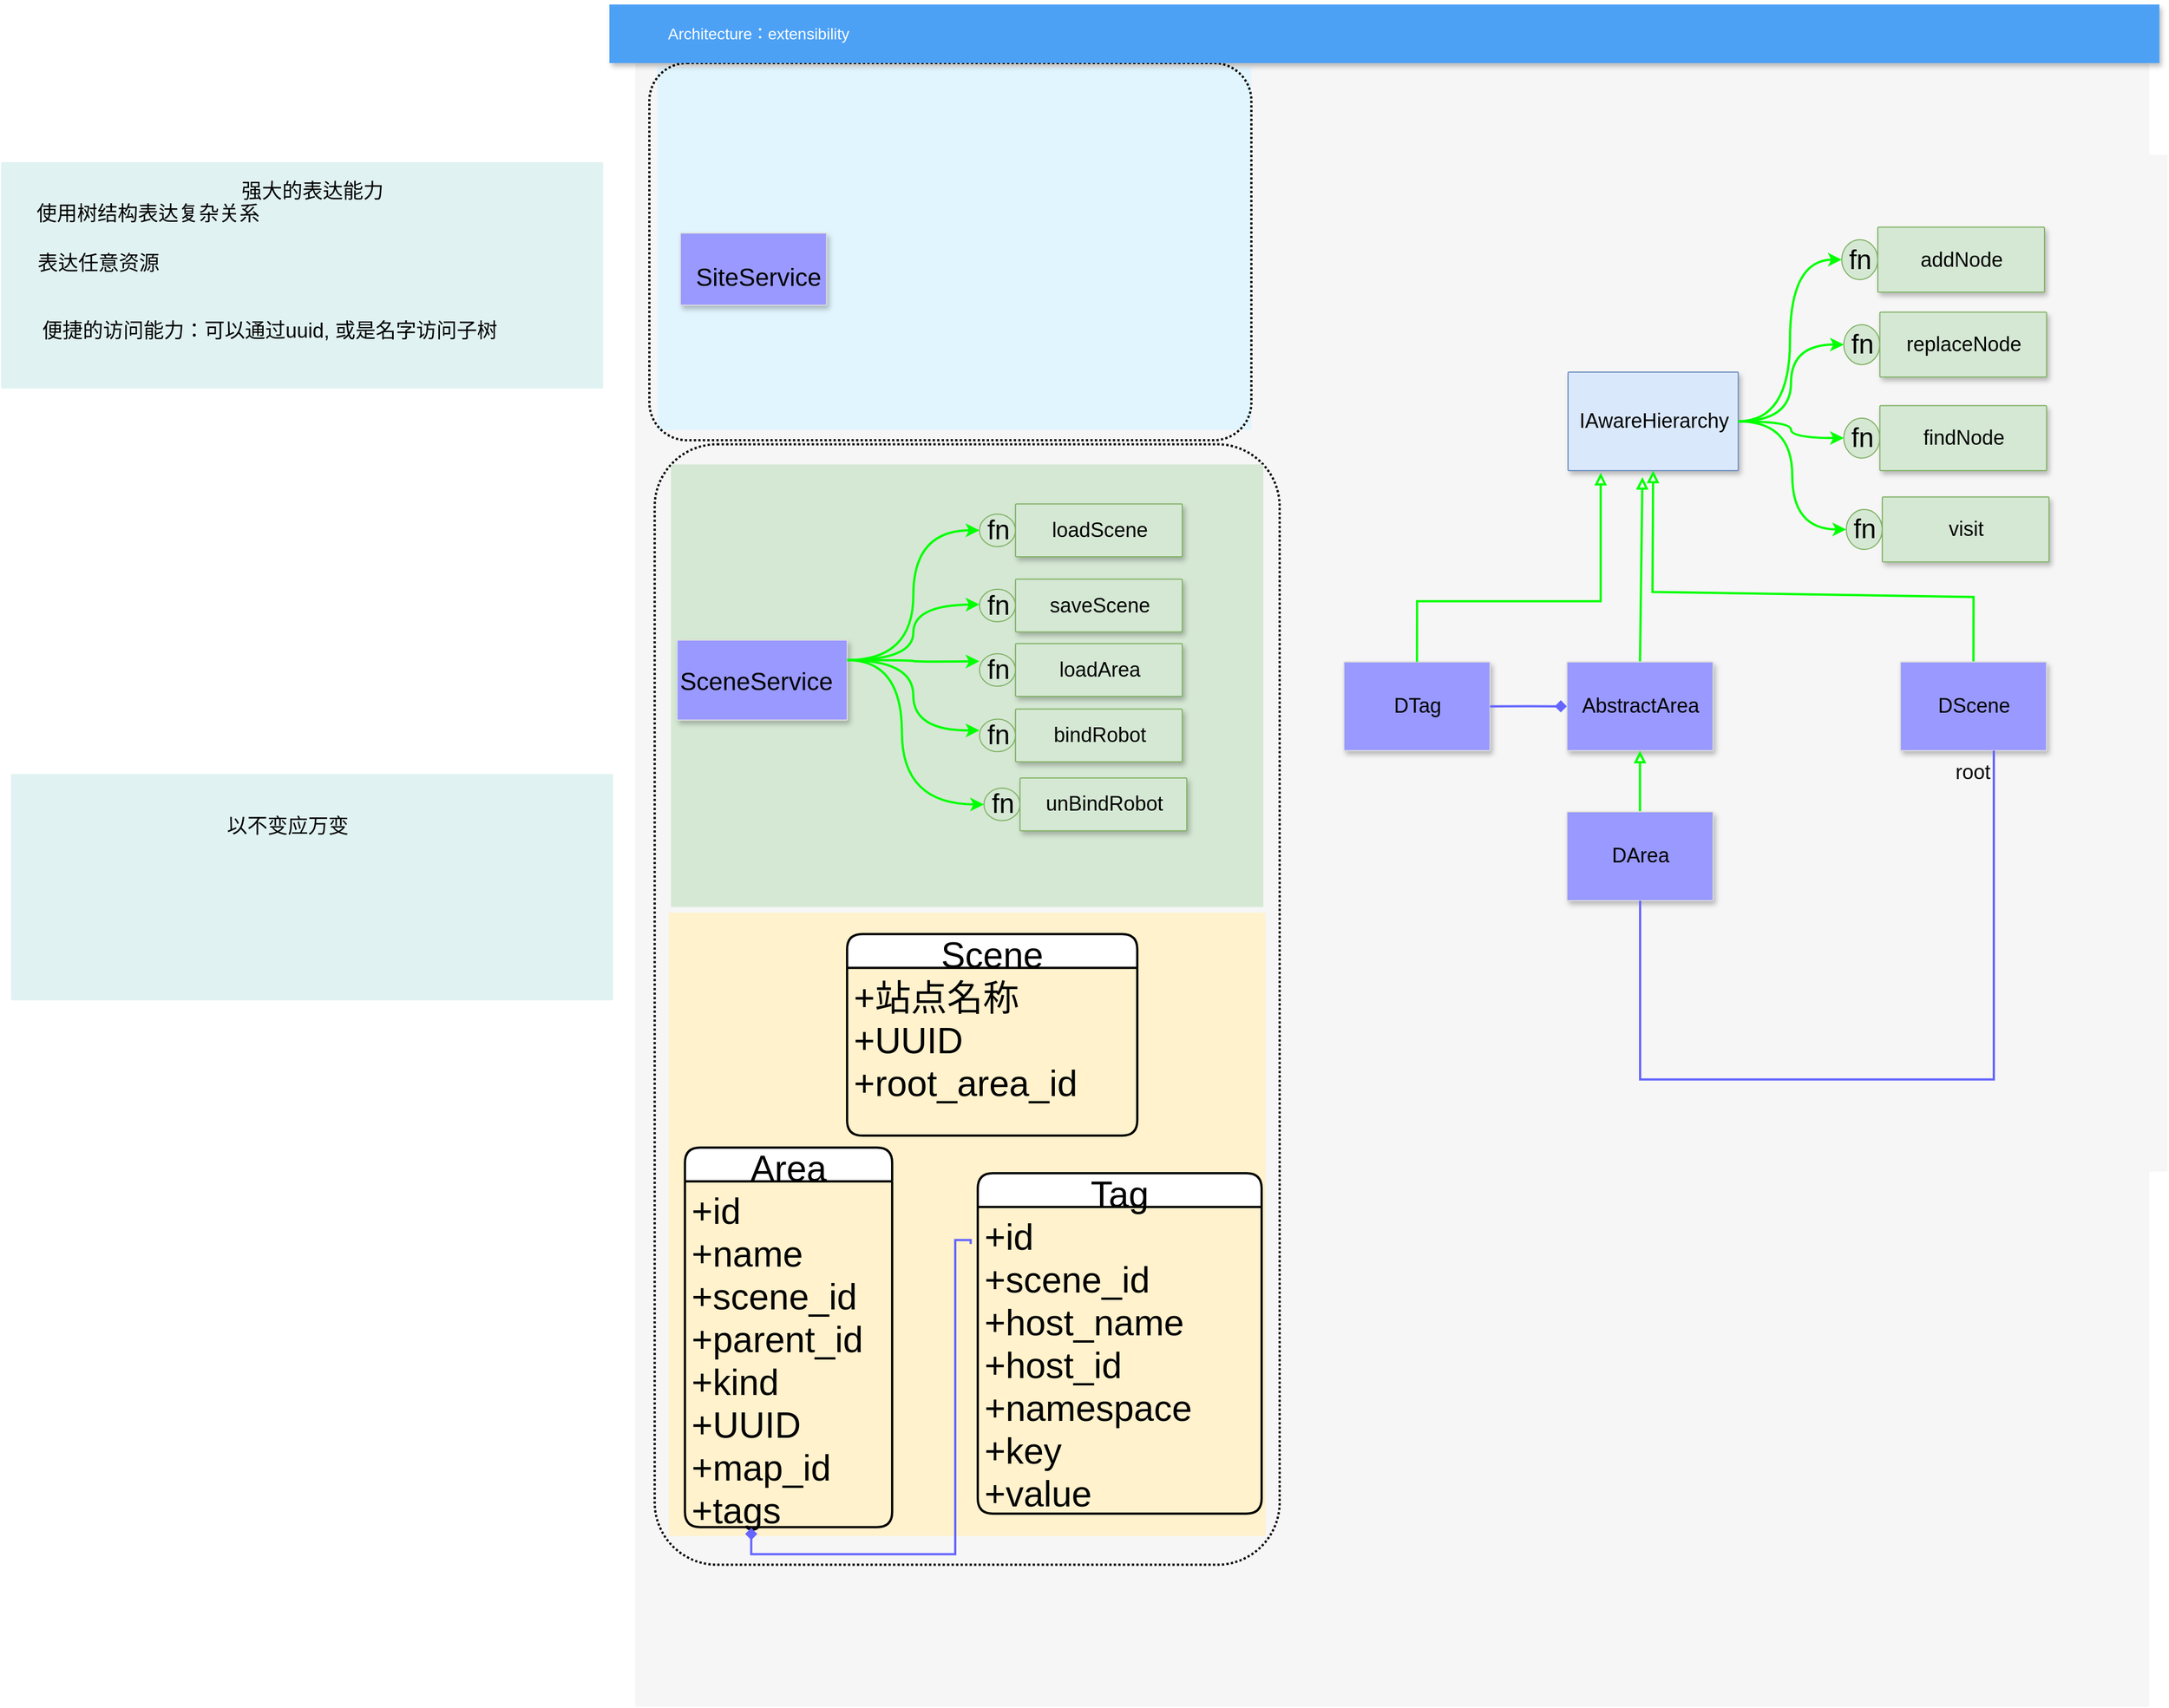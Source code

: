 <mxfile version="17.4.6" type="github">
  <diagram id="f106602c-feb2-e66a-4537-3a34d633f6aa" name="Page-1">
    <mxGraphModel dx="3229" dy="1194" grid="1" gridSize="4" guides="1" tooltips="1" connect="1" arrows="1" fold="1" page="1" pageScale="1" pageWidth="1169" pageHeight="827" background="none" math="0" shadow="0">
      <root>
        <mxCell id="0" />
        <mxCell id="1" parent="0" />
        <mxCell id="MLptsEWVuVLRwVdw8l3M-666" value="" style="sketch=0;points=[[0,0,0],[0.25,0,0],[0.5,0,0],[0.75,0,0],[1,0,0],[1,0.25,0],[1,0.5,0],[1,0.75,0],[1,1,0],[0.75,1,0],[0.5,1,0],[0.25,1,0],[0,1,0],[0,0.75,0],[0,0.5,0],[0,0.25,0]];rounded=1;absoluteArcSize=1;arcSize=2;html=1;strokeColor=none;gradientColor=none;shadow=0;dashed=0;fontSize=12;fontColor=#9E9E9E;align=left;verticalAlign=top;spacing=10;spacingTop=-4;fillColor=#F6F6F6;" parent="1" vertex="1">
          <mxGeometry x="1051" y="88" width="764" height="1464" as="geometry" />
        </mxCell>
        <mxCell id="tvqW-mT6Z6pj6yy6xD2d-590" value="" style="fillColor=#F6F6F6;strokeColor=none;shadow=0;gradientColor=none;fontSize=14;align=left;spacing=10;fontColor=#717171;9E9E9E;verticalAlign=top;spacingTop=-4;fontStyle=0;spacingLeft=40;html=1;" vertex="1" parent="MLptsEWVuVLRwVdw8l3M-666">
          <mxGeometry x="16" y="85.43" width="764.3" height="903.142" as="geometry" />
        </mxCell>
        <mxCell id="tvqW-mT6Z6pj6yy6xD2d-618" value="&lt;font style=&quot;font-size: 18px&quot;&gt;IAwareHierarchy&lt;/font&gt;" style="strokeColor=#6c8ebf;fillColor=#dae8fc;shadow=1;strokeWidth=1;rounded=1;absoluteArcSize=1;arcSize=2;fontSize=10;align=center;html=1;" vertex="1" parent="tvqW-mT6Z6pj6yy6xD2d-590">
          <mxGeometry x="231.996" y="193.052" width="151.113" height="87.461" as="geometry" />
        </mxCell>
        <mxCell id="tvqW-mT6Z6pj6yy6xD2d-639" style="edgeStyle=none;rounded=0;orthogonalLoop=1;jettySize=auto;html=1;exitX=0.5;exitY=0;exitDx=0;exitDy=0;entryX=0.437;entryY=1.066;entryDx=0;entryDy=0;entryPerimeter=0;fontSize=18;fontColor=#000000;startArrow=none;startFill=0;endArrow=block;endFill=0;strokeColor=#00FF00;strokeWidth=2;" edge="1" parent="tvqW-mT6Z6pj6yy6xD2d-590" source="tvqW-mT6Z6pj6yy6xD2d-619" target="tvqW-mT6Z6pj6yy6xD2d-618">
          <mxGeometry relative="1" as="geometry" />
        </mxCell>
        <mxCell id="tvqW-mT6Z6pj6yy6xD2d-619" value="&lt;font style=&quot;font-size: 18px&quot; color=&quot;#000000&quot;&gt;AbstractArea&lt;/font&gt;" style="strokeColor=#dddddd;fillColor=#9999FF;shadow=1;strokeWidth=1;rounded=1;absoluteArcSize=1;arcSize=2;fontSize=10;fontColor=#9E9E9E;align=center;html=1;" vertex="1" parent="tvqW-mT6Z6pj6yy6xD2d-590">
          <mxGeometry x="230.994" y="450.466" width="129.816" height="78.903" as="geometry" />
        </mxCell>
        <mxCell id="tvqW-mT6Z6pj6yy6xD2d-642" style="edgeStyle=none;rounded=0;orthogonalLoop=1;jettySize=auto;html=1;exitX=0.5;exitY=0;exitDx=0;exitDy=0;fontSize=18;fontColor=#000000;startArrow=none;startFill=0;endArrow=block;endFill=0;strokeColor=#00FF00;strokeWidth=2;" edge="1" parent="tvqW-mT6Z6pj6yy6xD2d-590" source="tvqW-mT6Z6pj6yy6xD2d-620" target="tvqW-mT6Z6pj6yy6xD2d-619">
          <mxGeometry relative="1" as="geometry" />
        </mxCell>
        <mxCell id="tvqW-mT6Z6pj6yy6xD2d-620" value="&lt;font style=&quot;font-size: 18px&quot; color=&quot;#000000&quot;&gt;DArea&lt;/font&gt;" style="strokeColor=#dddddd;fillColor=#9999FF;shadow=1;strokeWidth=1;rounded=1;absoluteArcSize=1;arcSize=2;fontSize=10;fontColor=#9E9E9E;align=center;html=1;" vertex="1" parent="tvqW-mT6Z6pj6yy6xD2d-590">
          <mxGeometry x="230.994" y="583.608" width="129.816" height="78.903" as="geometry" />
        </mxCell>
        <mxCell id="tvqW-mT6Z6pj6yy6xD2d-641" style="edgeStyle=none;rounded=0;orthogonalLoop=1;jettySize=auto;html=1;entryX=0.5;entryY=1;entryDx=0;entryDy=0;fontSize=18;fontColor=#000000;startArrow=none;startFill=0;endArrow=block;endFill=0;strokeColor=#00FF00;strokeWidth=2;exitX=0.5;exitY=0;exitDx=0;exitDy=0;" edge="1" parent="tvqW-mT6Z6pj6yy6xD2d-590" source="tvqW-mT6Z6pj6yy6xD2d-622" target="tvqW-mT6Z6pj6yy6xD2d-618">
          <mxGeometry relative="1" as="geometry">
            <Array as="points">
              <mxPoint x="592" y="392.767" />
              <mxPoint x="307" y="388.329" />
            </Array>
          </mxGeometry>
        </mxCell>
        <mxCell id="tvqW-mT6Z6pj6yy6xD2d-622" value="&lt;font style=&quot;font-size: 18px&quot; color=&quot;#000000&quot;&gt;DScene&lt;/font&gt;" style="strokeColor=#dddddd;fillColor=#9999FF;shadow=1;strokeWidth=1;rounded=1;absoluteArcSize=1;arcSize=2;fontSize=10;fontColor=#9E9E9E;align=center;html=1;" vertex="1" parent="tvqW-mT6Z6pj6yy6xD2d-590">
          <mxGeometry x="527.004" y="450.466" width="129.816" height="78.903" as="geometry" />
        </mxCell>
        <mxCell id="tvqW-mT6Z6pj6yy6xD2d-623" value="" style="group" vertex="1" connectable="0" parent="tvqW-mT6Z6pj6yy6xD2d-590">
          <mxGeometry x="475" y="64.352" width="180" height="57.695" as="geometry" />
        </mxCell>
        <mxCell id="tvqW-mT6Z6pj6yy6xD2d-624" value="fn" style="shape=mxgraph.electrical.abstract.function;html=1;shadow=0;dashed=0;align=center;strokeWidth=1;fontSize=24;fillColor=#d5e8d4;strokeColor=#82b366;" vertex="1" parent="tvqW-mT6Z6pj6yy6xD2d-623">
          <mxGeometry y="11.095" width="32" height="35.504" as="geometry" />
        </mxCell>
        <mxCell id="tvqW-mT6Z6pj6yy6xD2d-625" value="&lt;font style=&quot;font-size: 18px&quot;&gt;addNode&lt;/font&gt;" style="strokeColor=#82b366;fillColor=#d5e8d4;shadow=1;strokeWidth=1;rounded=1;absoluteArcSize=1;arcSize=2;fontSize=10;align=center;html=1;" vertex="1" parent="tvqW-mT6Z6pj6yy6xD2d-623">
          <mxGeometry x="32" width="148" height="57.695" as="geometry" />
        </mxCell>
        <mxCell id="tvqW-mT6Z6pj6yy6xD2d-626" value="" style="group" vertex="1" connectable="0" parent="tvqW-mT6Z6pj6yy6xD2d-590">
          <mxGeometry x="476.82" y="139.798" width="180" height="57.695" as="geometry" />
        </mxCell>
        <mxCell id="tvqW-mT6Z6pj6yy6xD2d-627" value="fn" style="shape=mxgraph.electrical.abstract.function;html=1;shadow=0;dashed=0;align=center;strokeWidth=1;fontSize=24;fillColor=#d5e8d4;strokeColor=#82b366;" vertex="1" parent="tvqW-mT6Z6pj6yy6xD2d-626">
          <mxGeometry y="11.095" width="32" height="35.504" as="geometry" />
        </mxCell>
        <mxCell id="tvqW-mT6Z6pj6yy6xD2d-628" value="&lt;font style=&quot;font-size: 18px&quot;&gt;replaceNode&lt;/font&gt;" style="strokeColor=#82b366;fillColor=#d5e8d4;shadow=1;strokeWidth=1;rounded=1;absoluteArcSize=1;arcSize=2;fontSize=10;align=center;html=1;" vertex="1" parent="tvqW-mT6Z6pj6yy6xD2d-626">
          <mxGeometry x="32" width="148" height="57.695" as="geometry" />
        </mxCell>
        <mxCell id="tvqW-mT6Z6pj6yy6xD2d-629" value="" style="group" vertex="1" connectable="0" parent="tvqW-mT6Z6pj6yy6xD2d-590">
          <mxGeometry x="476.82" y="222.823" width="180" height="57.695" as="geometry" />
        </mxCell>
        <mxCell id="tvqW-mT6Z6pj6yy6xD2d-630" value="fn" style="shape=mxgraph.electrical.abstract.function;html=1;shadow=0;dashed=0;align=center;strokeWidth=1;fontSize=24;fillColor=#d5e8d4;strokeColor=#82b366;" vertex="1" parent="tvqW-mT6Z6pj6yy6xD2d-629">
          <mxGeometry y="11.095" width="32" height="35.504" as="geometry" />
        </mxCell>
        <mxCell id="tvqW-mT6Z6pj6yy6xD2d-631" value="&lt;font style=&quot;font-size: 18px&quot;&gt;findNode&lt;/font&gt;" style="strokeColor=#82b366;fillColor=#d5e8d4;shadow=1;strokeWidth=1;rounded=1;absoluteArcSize=1;arcSize=2;fontSize=10;align=center;html=1;" vertex="1" parent="tvqW-mT6Z6pj6yy6xD2d-629">
          <mxGeometry x="32" width="148" height="57.695" as="geometry" />
        </mxCell>
        <mxCell id="tvqW-mT6Z6pj6yy6xD2d-632" value="" style="group" vertex="1" connectable="0" parent="tvqW-mT6Z6pj6yy6xD2d-590">
          <mxGeometry x="479" y="304.006" width="180" height="57.695" as="geometry" />
        </mxCell>
        <mxCell id="tvqW-mT6Z6pj6yy6xD2d-633" value="fn" style="shape=mxgraph.electrical.abstract.function;html=1;shadow=0;dashed=0;align=center;strokeWidth=1;fontSize=24;fillColor=#d5e8d4;strokeColor=#82b366;" vertex="1" parent="tvqW-mT6Z6pj6yy6xD2d-632">
          <mxGeometry y="11.095" width="32" height="35.504" as="geometry" />
        </mxCell>
        <mxCell id="tvqW-mT6Z6pj6yy6xD2d-634" value="&lt;font style=&quot;font-size: 18px&quot;&gt;visit&lt;/font&gt;" style="strokeColor=#82b366;fillColor=#d5e8d4;shadow=1;strokeWidth=1;rounded=1;absoluteArcSize=1;arcSize=2;fontSize=10;align=center;html=1;" vertex="1" parent="tvqW-mT6Z6pj6yy6xD2d-632">
          <mxGeometry x="32" width="148" height="57.695" as="geometry" />
        </mxCell>
        <mxCell id="tvqW-mT6Z6pj6yy6xD2d-635" style="edgeStyle=orthogonalEdgeStyle;curved=1;rounded=0;orthogonalLoop=1;jettySize=auto;html=1;exitX=0;exitY=0.5;exitDx=0;exitDy=0;exitPerimeter=0;entryX=1;entryY=0.5;entryDx=0;entryDy=0;fontSize=18;fontColor=#000000;startArrow=classic;startFill=1;endArrow=none;endFill=0;strokeColor=#00FF00;strokeWidth=2;" edge="1" parent="tvqW-mT6Z6pj6yy6xD2d-590" source="tvqW-mT6Z6pj6yy6xD2d-624" target="tvqW-mT6Z6pj6yy6xD2d-618">
          <mxGeometry relative="1" as="geometry" />
        </mxCell>
        <mxCell id="tvqW-mT6Z6pj6yy6xD2d-636" style="edgeStyle=orthogonalEdgeStyle;curved=1;rounded=0;orthogonalLoop=1;jettySize=auto;html=1;entryX=1;entryY=0.5;entryDx=0;entryDy=0;fontSize=18;fontColor=#000000;startArrow=classic;startFill=1;endArrow=none;endFill=0;strokeColor=#00FF00;strokeWidth=2;" edge="1" parent="tvqW-mT6Z6pj6yy6xD2d-590" source="tvqW-mT6Z6pj6yy6xD2d-627" target="tvqW-mT6Z6pj6yy6xD2d-618">
          <mxGeometry relative="1" as="geometry" />
        </mxCell>
        <mxCell id="tvqW-mT6Z6pj6yy6xD2d-637" style="edgeStyle=orthogonalEdgeStyle;curved=1;rounded=0;orthogonalLoop=1;jettySize=auto;html=1;fontSize=18;fontColor=#000000;startArrow=classic;startFill=1;endArrow=none;endFill=0;strokeColor=#00FF00;strokeWidth=2;entryX=1;entryY=0.5;entryDx=0;entryDy=0;" edge="1" parent="tvqW-mT6Z6pj6yy6xD2d-590" source="tvqW-mT6Z6pj6yy6xD2d-630" target="tvqW-mT6Z6pj6yy6xD2d-618">
          <mxGeometry relative="1" as="geometry">
            <mxPoint x="396" y="563.634" as="targetPoint" />
          </mxGeometry>
        </mxCell>
        <mxCell id="tvqW-mT6Z6pj6yy6xD2d-638" style="edgeStyle=orthogonalEdgeStyle;curved=1;rounded=0;orthogonalLoop=1;jettySize=auto;html=1;exitX=0;exitY=0.5;exitDx=0;exitDy=0;exitPerimeter=0;fontSize=18;fontColor=#000000;startArrow=classic;startFill=1;endArrow=none;endFill=0;strokeColor=#00FF00;strokeWidth=2;entryX=1;entryY=0.5;entryDx=0;entryDy=0;" edge="1" parent="tvqW-mT6Z6pj6yy6xD2d-590" source="tvqW-mT6Z6pj6yy6xD2d-633" target="tvqW-mT6Z6pj6yy6xD2d-618">
          <mxGeometry relative="1" as="geometry">
            <mxPoint x="396" y="563.634" as="targetPoint" />
          </mxGeometry>
        </mxCell>
        <mxCell id="tvqW-mT6Z6pj6yy6xD2d-648" style="edgeStyle=orthogonalEdgeStyle;rounded=0;orthogonalLoop=1;jettySize=auto;html=1;fontColor=#7F00FF;endArrow=none;endFill=0;strokeColor=#6666FF;strokeWidth=2;" edge="1" parent="tvqW-mT6Z6pj6yy6xD2d-590" source="tvqW-mT6Z6pj6yy6xD2d-622" target="tvqW-mT6Z6pj6yy6xD2d-620">
          <mxGeometry relative="1" as="geometry">
            <mxPoint x="460" y="777.581" as="targetPoint" />
            <Array as="points">
              <mxPoint x="610" y="821.246" />
              <mxPoint x="296" y="821.246" />
            </Array>
            <mxPoint x="623.7" y="581.663" as="sourcePoint" />
          </mxGeometry>
        </mxCell>
        <mxCell id="tvqW-mT6Z6pj6yy6xD2d-649" value="root" style="text;html=1;resizable=0;autosize=1;align=center;verticalAlign=middle;points=[];fillColor=none;strokeColor=none;rounded=0;fontSize=18;fontColor=#000000;" vertex="1" parent="tvqW-mT6Z6pj6yy6xD2d-590">
          <mxGeometry x="569" y="534.786" width="44" height="28" as="geometry" />
        </mxCell>
        <mxCell id="tvqW-mT6Z6pj6yy6xD2d-654" value="&lt;font style=&quot;font-size: 18px&quot; color=&quot;#000000&quot;&gt;DTag&lt;/font&gt;" style="strokeColor=#dddddd;fillColor=#9999FF;shadow=1;strokeWidth=1;rounded=1;absoluteArcSize=1;arcSize=2;fontSize=10;fontColor=#9E9E9E;align=center;html=1;" vertex="1" parent="tvqW-mT6Z6pj6yy6xD2d-590">
          <mxGeometry x="33.004" y="450.466" width="129.816" height="78.903" as="geometry" />
        </mxCell>
        <mxCell id="tvqW-mT6Z6pj6yy6xD2d-655" style="edgeStyle=none;rounded=0;orthogonalLoop=1;jettySize=auto;html=1;fontSize=18;fontColor=#000000;startArrow=none;startFill=0;endArrow=block;endFill=0;strokeColor=#00FF00;strokeWidth=2;exitX=0.5;exitY=0;exitDx=0;exitDy=0;" edge="1" parent="tvqW-mT6Z6pj6yy6xD2d-590" source="tvqW-mT6Z6pj6yy6xD2d-654">
          <mxGeometry relative="1" as="geometry">
            <mxPoint x="595.912" y="454.466" as="sourcePoint" />
            <mxPoint x="261" y="282.57" as="targetPoint" />
            <Array as="points">
              <mxPoint x="98" y="396.57" />
              <mxPoint x="261" y="396.57" />
            </Array>
          </mxGeometry>
        </mxCell>
        <mxCell id="tvqW-mT6Z6pj6yy6xD2d-656" style="edgeStyle=orthogonalEdgeStyle;rounded=0;orthogonalLoop=1;jettySize=auto;html=1;fontColor=#7F00FF;endArrow=diamond;endFill=1;strokeColor=#6666FF;strokeWidth=2;exitX=1;exitY=0.5;exitDx=0;exitDy=0;entryX=0;entryY=0.5;entryDx=0;entryDy=0;" edge="1" parent="tvqW-mT6Z6pj6yy6xD2d-590" source="tvqW-mT6Z6pj6yy6xD2d-654" target="tvqW-mT6Z6pj6yy6xD2d-619">
          <mxGeometry relative="1" as="geometry">
            <mxPoint x="41" y="780.295" as="targetPoint" />
            <Array as="points">
              <mxPoint x="197" y="490" />
              <mxPoint x="197" y="490" />
            </Array>
            <mxPoint x="204.7" y="575.62" as="sourcePoint" />
          </mxGeometry>
        </mxCell>
        <mxCell id="14" value="" style="fillColor=#F6F6F6;strokeColor=none;shadow=0;gradientColor=none;fontSize=14;align=left;spacing=10;fontColor=#717171;9E9E9E;verticalAlign=top;spacingTop=-4;fontStyle=0;spacingLeft=40;html=1;" parent="MLptsEWVuVLRwVdw8l3M-666" vertex="1">
          <mxGeometry x="-580" y="-3.61" width="612" height="1467.61" as="geometry" />
        </mxCell>
        <mxCell id="tvqW-mT6Z6pj6yy6xD2d-580" value="" style="rounded=1;arcSize=10;dashed=1;fillColor=none;gradientColor=none;dashPattern=1 1;strokeWidth=2;" vertex="1" parent="14">
          <mxGeometry x="17.17" y="346.173" width="554.82" height="995.234" as="geometry" />
        </mxCell>
        <mxCell id="580" value="" style="rounded=1;absoluteArcSize=1;arcSize=2;html=1;strokeColor=none;gradientColor=none;shadow=0;dashed=0;strokeColor=none;fontSize=12;fontColor=#9E9E9E;align=left;verticalAlign=top;spacing=10;spacingTop=-4;fillColor=#E1F5FE;" parent="14" vertex="1">
          <mxGeometry x="19.517" y="11.38" width="527.376" height="322.048" as="geometry" />
        </mxCell>
        <mxCell id="572" value="" style="strokeColor=#dddddd;fillColor=#9999FF;shadow=1;strokeWidth=1;rounded=1;absoluteArcSize=1;arcSize=2;fontSize=10;fontColor=#9E9E9E;align=center;html=1;" parent="14" vertex="1">
          <mxGeometry x="40.004" y="158.664" width="129.816" height="64.109" as="geometry" />
        </mxCell>
        <mxCell id="MLptsEWVuVLRwVdw8l3M-590" value="" style="rounded=1;absoluteArcSize=1;arcSize=2;html=1;strokeColor=#d6b656;shadow=0;dashed=0;strokeColor=none;fontSize=12;align=left;verticalAlign=top;spacing=10;spacingTop=-4;fillColor=#fff2cc;" parent="14" vertex="1">
          <mxGeometry x="29.72" y="762.247" width="529.72" height="553.672" as="geometry" />
        </mxCell>
        <mxCell id="MLptsEWVuVLRwVdw8l3M-607" value="&lt;span style=&quot;font-size: 22px&quot;&gt;SiteService&lt;/span&gt;" style="text;html=1;resizable=0;autosize=1;align=center;verticalAlign=middle;points=[];fillColor=none;strokeColor=none;rounded=0;" parent="14" vertex="1">
          <mxGeometry x="44.058" y="188.423" width="130" height="20" as="geometry" />
        </mxCell>
        <mxCell id="tvqW-mT6Z6pj6yy6xD2d-582" value="Scene" style="swimlane;childLayout=stackLayout;horizontal=1;startSize=30;horizontalStack=0;rounded=1;fontSize=32;fontStyle=0;strokeWidth=2;resizeParent=0;resizeLast=1;shadow=0;dashed=0;align=center;" vertex="1" parent="14">
          <mxGeometry x="188.001" y="781.212" width="257.603" height="179.005" as="geometry" />
        </mxCell>
        <mxCell id="tvqW-mT6Z6pj6yy6xD2d-583" value="+站点名称&#xa;+UUID&#xa;+root_area_id" style="align=left;strokeColor=none;fillColor=none;spacingLeft=4;fontSize=32;verticalAlign=top;resizable=0;rotatable=0;part=1;" vertex="1" parent="tvqW-mT6Z6pj6yy6xD2d-582">
          <mxGeometry y="30" width="257.603" height="149.005" as="geometry" />
        </mxCell>
        <mxCell id="tvqW-mT6Z6pj6yy6xD2d-584" value="Area" style="swimlane;childLayout=stackLayout;horizontal=1;startSize=30;horizontalStack=0;rounded=1;fontSize=32;fontStyle=0;strokeWidth=2;resizeParent=0;resizeLast=1;shadow=0;dashed=0;align=center;" vertex="1" parent="14">
          <mxGeometry x="44.06" y="970.82" width="183.94" height="337.18" as="geometry" />
        </mxCell>
        <mxCell id="tvqW-mT6Z6pj6yy6xD2d-585" value="+id&#xa;+name&#xa;+scene_id&#xa;+parent_id&#xa;+kind&#xa;+UUID&#xa;+map_id&#xa;+tags" style="align=left;strokeColor=none;fillColor=none;spacingLeft=4;fontSize=32;verticalAlign=top;resizable=0;rotatable=0;part=1;" vertex="1" parent="tvqW-mT6Z6pj6yy6xD2d-584">
          <mxGeometry y="30" width="183.94" height="307.18" as="geometry" />
        </mxCell>
        <mxCell id="tvqW-mT6Z6pj6yy6xD2d-587" value="Tag" style="swimlane;childLayout=stackLayout;horizontal=1;startSize=30;horizontalStack=0;rounded=1;fontSize=32;fontStyle=0;strokeWidth=2;resizeParent=0;resizeLast=1;shadow=0;dashed=0;align=center;" vertex="1" parent="14">
          <mxGeometry x="304" y="993.58" width="252" height="302.42" as="geometry" />
        </mxCell>
        <mxCell id="tvqW-mT6Z6pj6yy6xD2d-588" value="+id&#xa;+scene_id&#xa;+host_name&#xa;+host_id&#xa;+namespace&#xa;+key&#xa;+value&#xa;" style="align=left;strokeColor=none;fillColor=none;spacingLeft=4;fontSize=32;verticalAlign=top;resizable=0;rotatable=0;part=1;" vertex="1" parent="tvqW-mT6Z6pj6yy6xD2d-587">
          <mxGeometry y="30" width="252" height="272.42" as="geometry" />
        </mxCell>
        <mxCell id="tvqW-mT6Z6pj6yy6xD2d-586" style="edgeStyle=orthogonalEdgeStyle;rounded=0;orthogonalLoop=1;jettySize=auto;html=1;fontColor=#7F00FF;endArrow=diamond;endFill=1;strokeColor=#6666FF;strokeWidth=2;exitX=-0.025;exitY=0.121;exitDx=0;exitDy=0;exitPerimeter=0;entryX=0.32;entryY=1.002;entryDx=0;entryDy=0;entryPerimeter=0;" edge="1" parent="14" source="tvqW-mT6Z6pj6yy6xD2d-588" target="tvqW-mT6Z6pj6yy6xD2d-585">
          <mxGeometry relative="1" as="geometry">
            <mxPoint x="654" y="958.973" as="targetPoint" />
            <Array as="points">
              <mxPoint x="298" y="1053" />
              <mxPoint x="284" y="1053" />
              <mxPoint x="284" y="1332" />
              <mxPoint x="103" y="1332" />
            </Array>
          </mxGeometry>
        </mxCell>
        <mxCell id="MLptsEWVuVLRwVdw8l3M-595" value="" style="rounded=1;arcSize=10;dashed=1;fillColor=none;gradientColor=none;dashPattern=1 1;strokeWidth=2;" parent="14" vertex="1">
          <mxGeometry x="12.475" y="7.583" width="534.414" height="335.06" as="geometry" />
        </mxCell>
        <mxCell id="tvqW-mT6Z6pj6yy6xD2d-646" value="" style="group" vertex="1" connectable="0" parent="14">
          <mxGeometry x="31.639" y="364.056" width="525.891" height="393.143" as="geometry" />
        </mxCell>
        <mxCell id="MLptsEWVuVLRwVdw8l3M-589" value="" style="rounded=1;absoluteArcSize=1;arcSize=2;html=1;strokeColor=#82b366;shadow=0;dashed=0;strokeColor=none;fontSize=12;align=left;verticalAlign=top;spacing=10;spacingTop=-4;fillColor=#d5e8d4;" parent="tvqW-mT6Z6pj6yy6xD2d-646" vertex="1">
          <mxGeometry x="0.001" width="525.89" height="393.143" as="geometry" />
        </mxCell>
        <mxCell id="MLptsEWVuVLRwVdw8l3M-593" value="" style="strokeColor=#dddddd;fillColor=#9999FF;shadow=1;strokeWidth=1;rounded=1;absoluteArcSize=1;arcSize=2;fontSize=10;fontColor=#9E9E9E;align=center;html=1;" parent="tvqW-mT6Z6pj6yy6xD2d-646" vertex="1">
          <mxGeometry x="5.388" y="156.055" width="151.113" height="71.063" as="geometry" />
        </mxCell>
        <mxCell id="MLptsEWVuVLRwVdw8l3M-609" value="SceneService" style="text;html=1;resizable=0;autosize=1;align=center;verticalAlign=middle;points=[];fillColor=none;strokeColor=none;rounded=0;fontSize=22;" parent="tvqW-mT6Z6pj6yy6xD2d-646" vertex="1">
          <mxGeometry y="179.007" width="150" height="30" as="geometry" />
        </mxCell>
        <mxCell id="tvqW-mT6Z6pj6yy6xD2d-597" style="edgeStyle=orthogonalEdgeStyle;curved=1;rounded=0;orthogonalLoop=1;jettySize=auto;html=1;entryX=1;entryY=0.25;entryDx=0;entryDy=0;startArrow=classic;startFill=1;strokeWidth=2;strokeColor=#00FF00;endArrow=none;endFill=0;" edge="1" parent="tvqW-mT6Z6pj6yy6xD2d-646" source="tvqW-mT6Z6pj6yy6xD2d-592" target="MLptsEWVuVLRwVdw8l3M-593">
          <mxGeometry relative="1" as="geometry" />
        </mxCell>
        <mxCell id="tvqW-mT6Z6pj6yy6xD2d-599" style="edgeStyle=orthogonalEdgeStyle;curved=1;rounded=0;orthogonalLoop=1;jettySize=auto;html=1;entryX=1;entryY=0.25;entryDx=0;entryDy=0;startArrow=classic;startFill=1;endArrow=none;endFill=0;strokeColor=#00FF00;strokeWidth=2;" edge="1" parent="tvqW-mT6Z6pj6yy6xD2d-646" target="MLptsEWVuVLRwVdw8l3M-593">
          <mxGeometry relative="1" as="geometry">
            <mxPoint x="273.891" y="174.907" as="sourcePoint" />
          </mxGeometry>
        </mxCell>
        <mxCell id="tvqW-mT6Z6pj6yy6xD2d-598" style="edgeStyle=orthogonalEdgeStyle;curved=1;rounded=0;orthogonalLoop=1;jettySize=auto;html=1;entryX=1;entryY=0.25;entryDx=0;entryDy=0;startArrow=classic;startFill=1;endArrow=none;endFill=0;strokeColor=#00FF00;strokeWidth=2;" edge="1" parent="tvqW-mT6Z6pj6yy6xD2d-646" target="MLptsEWVuVLRwVdw8l3M-593">
          <mxGeometry relative="1" as="geometry">
            <mxPoint x="273.891" y="124.425" as="sourcePoint" />
          </mxGeometry>
        </mxCell>
        <mxCell id="tvqW-mT6Z6pj6yy6xD2d-600" style="edgeStyle=orthogonalEdgeStyle;curved=1;rounded=0;orthogonalLoop=1;jettySize=auto;html=1;entryX=1;entryY=0.25;entryDx=0;entryDy=0;startArrow=classic;startFill=1;endArrow=none;endFill=0;strokeColor=#00FF00;strokeWidth=2;" edge="1" parent="tvqW-mT6Z6pj6yy6xD2d-646" target="MLptsEWVuVLRwVdw8l3M-593">
          <mxGeometry relative="1" as="geometry">
            <mxPoint x="273.891" y="236.208" as="sourcePoint" />
          </mxGeometry>
        </mxCell>
        <mxCell id="tvqW-mT6Z6pj6yy6xD2d-603" value="" style="group" vertex="1" connectable="0" parent="tvqW-mT6Z6pj6yy6xD2d-646">
          <mxGeometry x="273.891" y="35.178" width="180" height="46.877" as="geometry" />
        </mxCell>
        <mxCell id="tvqW-mT6Z6pj6yy6xD2d-592" value="fn" style="shape=mxgraph.electrical.abstract.function;html=1;shadow=0;dashed=0;align=center;strokeWidth=1;fontSize=24;fillColor=#d5e8d4;strokeColor=#82b366;" vertex="1" parent="tvqW-mT6Z6pj6yy6xD2d-603">
          <mxGeometry y="9.015" width="32" height="28.847" as="geometry" />
        </mxCell>
        <mxCell id="tvqW-mT6Z6pj6yy6xD2d-602" value="&lt;font style=&quot;font-size: 18px&quot;&gt;loadScene&lt;/font&gt;" style="strokeColor=#82b366;fillColor=#d5e8d4;shadow=1;strokeWidth=1;rounded=1;absoluteArcSize=1;arcSize=2;fontSize=10;align=center;html=1;" vertex="1" parent="tvqW-mT6Z6pj6yy6xD2d-603">
          <mxGeometry x="32" width="148" height="46.877" as="geometry" />
        </mxCell>
        <mxCell id="tvqW-mT6Z6pj6yy6xD2d-604" value="" style="group" vertex="1" connectable="0" parent="tvqW-mT6Z6pj6yy6xD2d-646">
          <mxGeometry x="273.891" y="101.888" width="180" height="46.877" as="geometry" />
        </mxCell>
        <mxCell id="tvqW-mT6Z6pj6yy6xD2d-605" value="fn" style="shape=mxgraph.electrical.abstract.function;html=1;shadow=0;dashed=0;align=center;strokeWidth=1;fontSize=24;fillColor=#d5e8d4;strokeColor=#82b366;" vertex="1" parent="tvqW-mT6Z6pj6yy6xD2d-604">
          <mxGeometry y="9.015" width="32" height="28.847" as="geometry" />
        </mxCell>
        <mxCell id="tvqW-mT6Z6pj6yy6xD2d-606" value="&lt;font style=&quot;font-size: 18px&quot;&gt;saveScene&lt;/font&gt;" style="strokeColor=#82b366;fillColor=#d5e8d4;shadow=1;strokeWidth=1;rounded=1;absoluteArcSize=1;arcSize=2;fontSize=10;align=center;html=1;" vertex="1" parent="tvqW-mT6Z6pj6yy6xD2d-604">
          <mxGeometry x="32" width="148" height="46.877" as="geometry" />
        </mxCell>
        <mxCell id="tvqW-mT6Z6pj6yy6xD2d-607" value="" style="group" vertex="1" connectable="0" parent="tvqW-mT6Z6pj6yy6xD2d-646">
          <mxGeometry x="273.891" y="159.177" width="180" height="46.877" as="geometry" />
        </mxCell>
        <mxCell id="tvqW-mT6Z6pj6yy6xD2d-608" value="fn" style="shape=mxgraph.electrical.abstract.function;html=1;shadow=0;dashed=0;align=center;strokeWidth=1;fontSize=24;fillColor=#d5e8d4;strokeColor=#82b366;" vertex="1" parent="tvqW-mT6Z6pj6yy6xD2d-607">
          <mxGeometry y="9.015" width="32" height="28.847" as="geometry" />
        </mxCell>
        <mxCell id="tvqW-mT6Z6pj6yy6xD2d-609" value="&lt;font style=&quot;font-size: 18px&quot;&gt;loadArea&lt;/font&gt;" style="strokeColor=#82b366;fillColor=#d5e8d4;shadow=1;strokeWidth=1;rounded=1;absoluteArcSize=1;arcSize=2;fontSize=10;align=center;html=1;" vertex="1" parent="tvqW-mT6Z6pj6yy6xD2d-607">
          <mxGeometry x="32" width="148" height="46.877" as="geometry" />
        </mxCell>
        <mxCell id="tvqW-mT6Z6pj6yy6xD2d-610" value="" style="group" vertex="1" connectable="0" parent="tvqW-mT6Z6pj6yy6xD2d-646">
          <mxGeometry x="273.891" y="217.277" width="180" height="46.877" as="geometry" />
        </mxCell>
        <mxCell id="tvqW-mT6Z6pj6yy6xD2d-611" value="fn" style="shape=mxgraph.electrical.abstract.function;html=1;shadow=0;dashed=0;align=center;strokeWidth=1;fontSize=24;fillColor=#d5e8d4;strokeColor=#82b366;" vertex="1" parent="tvqW-mT6Z6pj6yy6xD2d-610">
          <mxGeometry y="9.015" width="32" height="28.847" as="geometry" />
        </mxCell>
        <mxCell id="tvqW-mT6Z6pj6yy6xD2d-612" value="&lt;font style=&quot;font-size: 18px&quot;&gt;bindRobot&lt;/font&gt;" style="strokeColor=#82b366;fillColor=#d5e8d4;shadow=1;strokeWidth=1;rounded=1;absoluteArcSize=1;arcSize=2;fontSize=10;align=center;html=1;" vertex="1" parent="tvqW-mT6Z6pj6yy6xD2d-610">
          <mxGeometry x="32" width="148" height="46.877" as="geometry" />
        </mxCell>
        <mxCell id="tvqW-mT6Z6pj6yy6xD2d-613" value="" style="group" vertex="1" connectable="0" parent="tvqW-mT6Z6pj6yy6xD2d-646">
          <mxGeometry x="277.891" y="278.578" width="180" height="46.877" as="geometry" />
        </mxCell>
        <mxCell id="tvqW-mT6Z6pj6yy6xD2d-614" value="fn" style="shape=mxgraph.electrical.abstract.function;html=1;shadow=0;dashed=0;align=center;strokeWidth=1;fontSize=24;fillColor=#d5e8d4;strokeColor=#82b366;" vertex="1" parent="tvqW-mT6Z6pj6yy6xD2d-613">
          <mxGeometry y="9.015" width="32" height="28.847" as="geometry" />
        </mxCell>
        <mxCell id="tvqW-mT6Z6pj6yy6xD2d-615" value="&lt;font style=&quot;font-size: 18px&quot;&gt;unBindRobot&lt;/font&gt;" style="strokeColor=#82b366;fillColor=#d5e8d4;shadow=1;strokeWidth=1;rounded=1;absoluteArcSize=1;arcSize=2;fontSize=10;align=center;html=1;" vertex="1" parent="tvqW-mT6Z6pj6yy6xD2d-613">
          <mxGeometry x="32" width="148" height="46.877" as="geometry" />
        </mxCell>
        <mxCell id="tvqW-mT6Z6pj6yy6xD2d-601" style="edgeStyle=orthogonalEdgeStyle;curved=1;rounded=0;orthogonalLoop=1;jettySize=auto;html=1;startArrow=classic;startFill=1;endArrow=none;endFill=0;strokeColor=#00FF00;strokeWidth=2;exitX=0;exitY=0.5;exitDx=0;exitDy=0;exitPerimeter=0;entryX=1;entryY=0.25;entryDx=0;entryDy=0;" edge="1" parent="tvqW-mT6Z6pj6yy6xD2d-646" source="tvqW-mT6Z6pj6yy6xD2d-614" target="MLptsEWVuVLRwVdw8l3M-593">
          <mxGeometry relative="1" as="geometry">
            <mxPoint x="161.891" y="199.247" as="targetPoint" />
            <mxPoint x="273.891" y="326.356" as="sourcePoint" />
            <Array as="points">
              <mxPoint x="205" y="302" />
              <mxPoint x="205" y="174" />
            </Array>
          </mxGeometry>
        </mxCell>
        <mxCell id="2" value="Architecture：extensibility" style="fillColor=#4DA1F5;strokeColor=none;shadow=1;gradientColor=none;fontSize=14;align=left;spacingLeft=50;fontColor=#ffffff;html=1;" parent="1" vertex="1">
          <mxGeometry x="448" y="40" width="1376" height="52" as="geometry" />
        </mxCell>
        <mxCell id="tvqW-mT6Z6pj6yy6xD2d-581" value="" style="sketch=0;points=[[0,0,0],[0.25,0,0],[0.5,0,0],[0.75,0,0],[1,0,0],[1,0.25,0],[1,0.5,0],[1,0.75,0],[1,1,0],[0.75,1,0],[0.5,1,0],[0.25,1,0],[0,1,0],[0,0.75,0],[0,0.5,0],[0,0.25,0]];rounded=1;absoluteArcSize=1;arcSize=2;html=1;strokeColor=none;gradientColor=none;shadow=0;dashed=0;fontSize=12;fontColor=#9E9E9E;align=left;verticalAlign=top;spacing=10;spacingTop=-4;fillColor=#E0F2F1;" vertex="1" parent="1">
          <mxGeometry x="-92.005" y="180.0" width="534.414" height="201.113" as="geometry" />
        </mxCell>
        <mxCell id="tvqW-mT6Z6pj6yy6xD2d-616" value="使用树结构表达复杂关系" style="text;html=1;resizable=0;autosize=1;align=center;verticalAlign=middle;points=[];fillColor=none;strokeColor=none;rounded=0;fontSize=18;" vertex="1" parent="1">
          <mxGeometry x="-68" y="212" width="212" height="28" as="geometry" />
        </mxCell>
        <mxCell id="tvqW-mT6Z6pj6yy6xD2d-617" value="表达任意资源" style="text;html=1;resizable=0;autosize=1;align=center;verticalAlign=middle;points=[];fillColor=none;strokeColor=none;rounded=0;fontSize=18;" vertex="1" parent="1">
          <mxGeometry x="-68" y="256" width="124" height="28" as="geometry" />
        </mxCell>
        <mxCell id="tvqW-mT6Z6pj6yy6xD2d-645" value="便捷的访问能力：可以通过uuid, 或是名字访问子树" style="text;html=1;resizable=0;autosize=1;align=center;verticalAlign=middle;points=[];fillColor=none;strokeColor=none;rounded=0;fontSize=18;fontColor=#000000;" vertex="1" parent="1">
          <mxGeometry x="-64.0" y="316" width="420" height="28" as="geometry" />
        </mxCell>
        <mxCell id="tvqW-mT6Z6pj6yy6xD2d-644" value="强大的表达能力" style="text;html=1;resizable=0;autosize=1;align=center;verticalAlign=middle;points=[];fillColor=none;strokeColor=none;rounded=0;fontSize=18;fontColor=#000000;" vertex="1" parent="1">
          <mxGeometry x="114" y="192" width="140" height="28" as="geometry" />
        </mxCell>
        <mxCell id="tvqW-mT6Z6pj6yy6xD2d-652" value="" style="sketch=0;points=[[0,0,0],[0.25,0,0],[0.5,0,0],[0.75,0,0],[1,0,0],[1,0.25,0],[1,0.5,0],[1,0.75,0],[1,1,0],[0.75,1,0],[0.5,1,0],[0.25,1,0],[0,1,0],[0,0.75,0],[0,0.5,0],[0,0.25,0]];rounded=1;absoluteArcSize=1;arcSize=2;html=1;strokeColor=none;gradientColor=none;shadow=0;dashed=0;fontSize=12;fontColor=#9E9E9E;align=left;verticalAlign=top;spacing=10;spacingTop=-4;fillColor=#E0F2F1;" vertex="1" parent="1">
          <mxGeometry x="-83.205" y="723.44" width="534.414" height="201.113" as="geometry" />
        </mxCell>
        <mxCell id="tvqW-mT6Z6pj6yy6xD2d-653" value="以不变应万变" style="text;html=1;resizable=0;autosize=1;align=center;verticalAlign=middle;points=[];fillColor=none;strokeColor=none;rounded=0;fontSize=18;fontColor=#000000;" vertex="1" parent="1">
          <mxGeometry x="100" y="756" width="124" height="28" as="geometry" />
        </mxCell>
      </root>
    </mxGraphModel>
  </diagram>
</mxfile>
